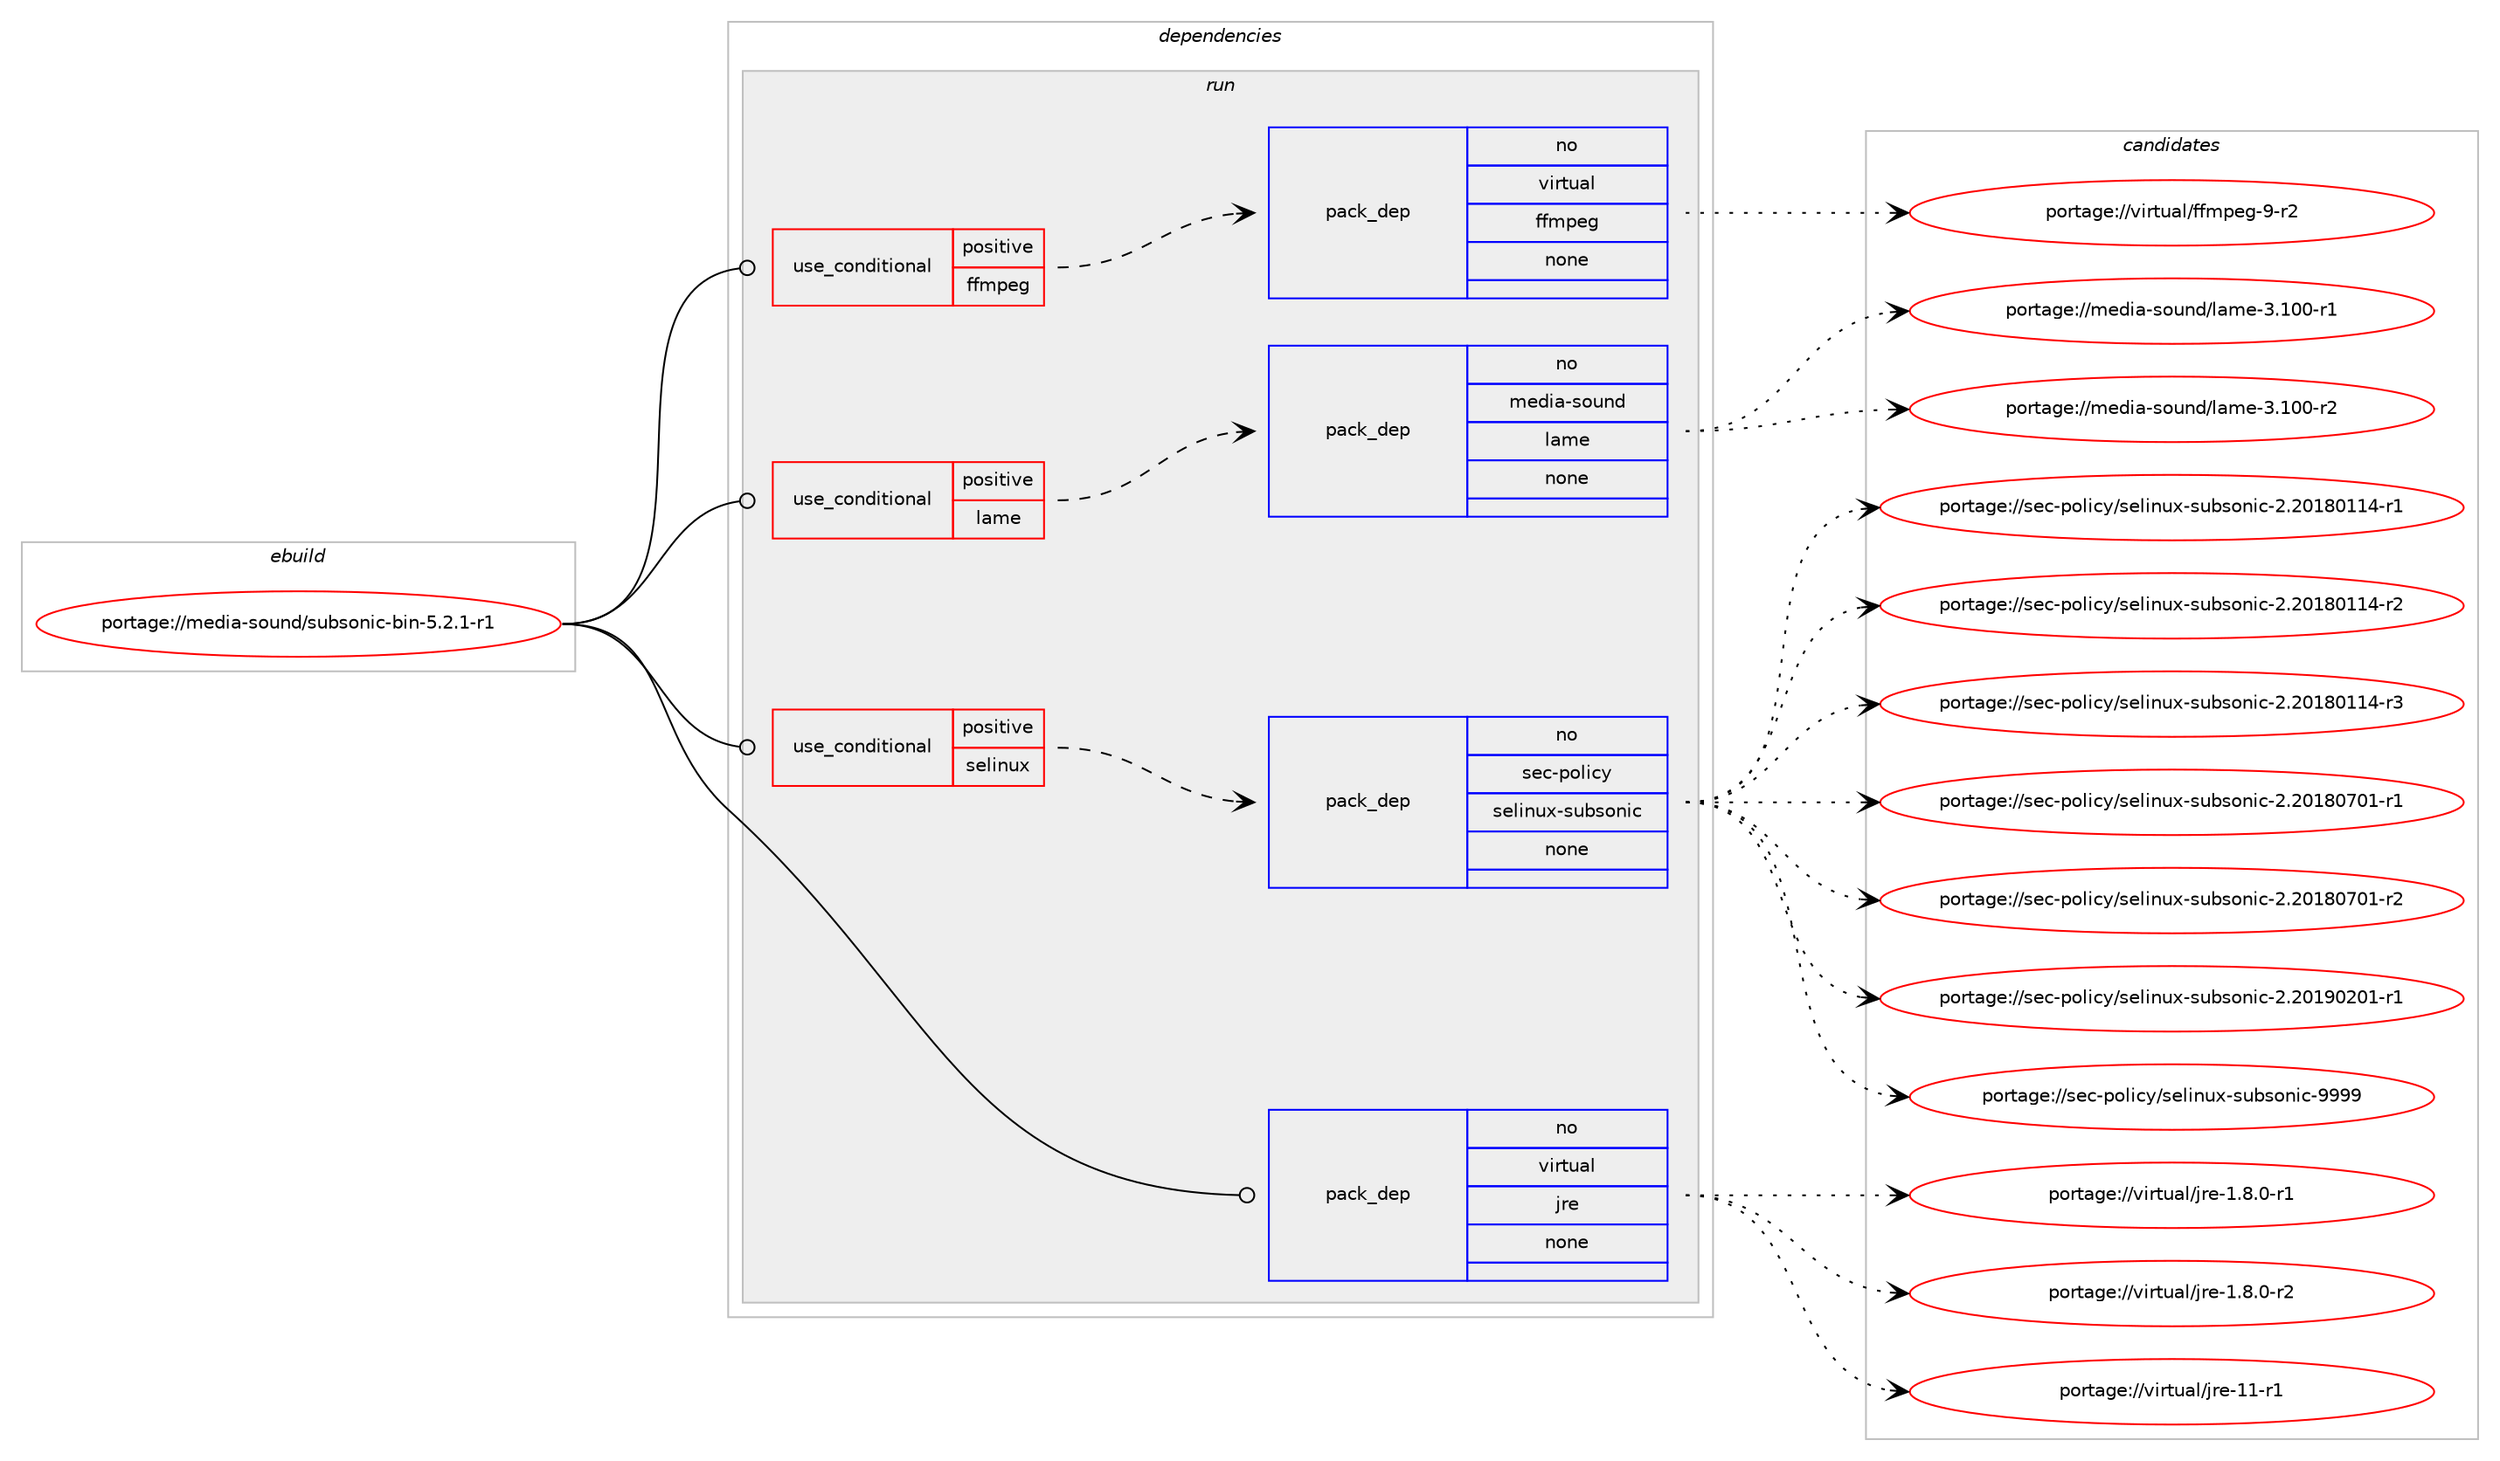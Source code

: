 digraph prolog {

# *************
# Graph options
# *************

newrank=true;
concentrate=true;
compound=true;
graph [rankdir=LR,fontname=Helvetica,fontsize=10,ranksep=1.5];#, ranksep=2.5, nodesep=0.2];
edge  [arrowhead=vee];
node  [fontname=Helvetica,fontsize=10];

# **********
# The ebuild
# **********

subgraph cluster_leftcol {
color=gray;
rank=same;
label=<<i>ebuild</i>>;
id [label="portage://media-sound/subsonic-bin-5.2.1-r1", color=red, width=4, href="../media-sound/subsonic-bin-5.2.1-r1.svg"];
}

# ****************
# The dependencies
# ****************

subgraph cluster_midcol {
color=gray;
label=<<i>dependencies</i>>;
subgraph cluster_compile {
fillcolor="#eeeeee";
style=filled;
label=<<i>compile</i>>;
}
subgraph cluster_compileandrun {
fillcolor="#eeeeee";
style=filled;
label=<<i>compile and run</i>>;
}
subgraph cluster_run {
fillcolor="#eeeeee";
style=filled;
label=<<i>run</i>>;
subgraph cond83640 {
dependency336697 [label=<<TABLE BORDER="0" CELLBORDER="1" CELLSPACING="0" CELLPADDING="4"><TR><TD ROWSPAN="3" CELLPADDING="10">use_conditional</TD></TR><TR><TD>positive</TD></TR><TR><TD>ffmpeg</TD></TR></TABLE>>, shape=none, color=red];
subgraph pack247524 {
dependency336698 [label=<<TABLE BORDER="0" CELLBORDER="1" CELLSPACING="0" CELLPADDING="4" WIDTH="220"><TR><TD ROWSPAN="6" CELLPADDING="30">pack_dep</TD></TR><TR><TD WIDTH="110">no</TD></TR><TR><TD>virtual</TD></TR><TR><TD>ffmpeg</TD></TR><TR><TD>none</TD></TR><TR><TD></TD></TR></TABLE>>, shape=none, color=blue];
}
dependency336697:e -> dependency336698:w [weight=20,style="dashed",arrowhead="vee"];
}
id:e -> dependency336697:w [weight=20,style="solid",arrowhead="odot"];
subgraph cond83641 {
dependency336699 [label=<<TABLE BORDER="0" CELLBORDER="1" CELLSPACING="0" CELLPADDING="4"><TR><TD ROWSPAN="3" CELLPADDING="10">use_conditional</TD></TR><TR><TD>positive</TD></TR><TR><TD>lame</TD></TR></TABLE>>, shape=none, color=red];
subgraph pack247525 {
dependency336700 [label=<<TABLE BORDER="0" CELLBORDER="1" CELLSPACING="0" CELLPADDING="4" WIDTH="220"><TR><TD ROWSPAN="6" CELLPADDING="30">pack_dep</TD></TR><TR><TD WIDTH="110">no</TD></TR><TR><TD>media-sound</TD></TR><TR><TD>lame</TD></TR><TR><TD>none</TD></TR><TR><TD></TD></TR></TABLE>>, shape=none, color=blue];
}
dependency336699:e -> dependency336700:w [weight=20,style="dashed",arrowhead="vee"];
}
id:e -> dependency336699:w [weight=20,style="solid",arrowhead="odot"];
subgraph cond83642 {
dependency336701 [label=<<TABLE BORDER="0" CELLBORDER="1" CELLSPACING="0" CELLPADDING="4"><TR><TD ROWSPAN="3" CELLPADDING="10">use_conditional</TD></TR><TR><TD>positive</TD></TR><TR><TD>selinux</TD></TR></TABLE>>, shape=none, color=red];
subgraph pack247526 {
dependency336702 [label=<<TABLE BORDER="0" CELLBORDER="1" CELLSPACING="0" CELLPADDING="4" WIDTH="220"><TR><TD ROWSPAN="6" CELLPADDING="30">pack_dep</TD></TR><TR><TD WIDTH="110">no</TD></TR><TR><TD>sec-policy</TD></TR><TR><TD>selinux-subsonic</TD></TR><TR><TD>none</TD></TR><TR><TD></TD></TR></TABLE>>, shape=none, color=blue];
}
dependency336701:e -> dependency336702:w [weight=20,style="dashed",arrowhead="vee"];
}
id:e -> dependency336701:w [weight=20,style="solid",arrowhead="odot"];
subgraph pack247527 {
dependency336703 [label=<<TABLE BORDER="0" CELLBORDER="1" CELLSPACING="0" CELLPADDING="4" WIDTH="220"><TR><TD ROWSPAN="6" CELLPADDING="30">pack_dep</TD></TR><TR><TD WIDTH="110">no</TD></TR><TR><TD>virtual</TD></TR><TR><TD>jre</TD></TR><TR><TD>none</TD></TR><TR><TD></TD></TR></TABLE>>, shape=none, color=blue];
}
id:e -> dependency336703:w [weight=20,style="solid",arrowhead="odot"];
}
}

# **************
# The candidates
# **************

subgraph cluster_choices {
rank=same;
color=gray;
label=<<i>candidates</i>>;

subgraph choice247524 {
color=black;
nodesep=1;
choiceportage118105114116117971084710210210911210110345574511450 [label="portage://virtual/ffmpeg-9-r2", color=red, width=4,href="../virtual/ffmpeg-9-r2.svg"];
dependency336698:e -> choiceportage118105114116117971084710210210911210110345574511450:w [style=dotted,weight="100"];
}
subgraph choice247525 {
color=black;
nodesep=1;
choiceportage109101100105974511511111711010047108971091014551464948484511449 [label="portage://media-sound/lame-3.100-r1", color=red, width=4,href="../media-sound/lame-3.100-r1.svg"];
choiceportage109101100105974511511111711010047108971091014551464948484511450 [label="portage://media-sound/lame-3.100-r2", color=red, width=4,href="../media-sound/lame-3.100-r2.svg"];
dependency336700:e -> choiceportage109101100105974511511111711010047108971091014551464948484511449:w [style=dotted,weight="100"];
dependency336700:e -> choiceportage109101100105974511511111711010047108971091014551464948484511450:w [style=dotted,weight="100"];
}
subgraph choice247526 {
color=black;
nodesep=1;
choiceportage1151019945112111108105991214711510110810511011712045115117981151111101059945504650484956484949524511449 [label="portage://sec-policy/selinux-subsonic-2.20180114-r1", color=red, width=4,href="../sec-policy/selinux-subsonic-2.20180114-r1.svg"];
choiceportage1151019945112111108105991214711510110810511011712045115117981151111101059945504650484956484949524511450 [label="portage://sec-policy/selinux-subsonic-2.20180114-r2", color=red, width=4,href="../sec-policy/selinux-subsonic-2.20180114-r2.svg"];
choiceportage1151019945112111108105991214711510110810511011712045115117981151111101059945504650484956484949524511451 [label="portage://sec-policy/selinux-subsonic-2.20180114-r3", color=red, width=4,href="../sec-policy/selinux-subsonic-2.20180114-r3.svg"];
choiceportage1151019945112111108105991214711510110810511011712045115117981151111101059945504650484956485548494511449 [label="portage://sec-policy/selinux-subsonic-2.20180701-r1", color=red, width=4,href="../sec-policy/selinux-subsonic-2.20180701-r1.svg"];
choiceportage1151019945112111108105991214711510110810511011712045115117981151111101059945504650484956485548494511450 [label="portage://sec-policy/selinux-subsonic-2.20180701-r2", color=red, width=4,href="../sec-policy/selinux-subsonic-2.20180701-r2.svg"];
choiceportage1151019945112111108105991214711510110810511011712045115117981151111101059945504650484957485048494511449 [label="portage://sec-policy/selinux-subsonic-2.20190201-r1", color=red, width=4,href="../sec-policy/selinux-subsonic-2.20190201-r1.svg"];
choiceportage115101994511211110810599121471151011081051101171204511511798115111110105994557575757 [label="portage://sec-policy/selinux-subsonic-9999", color=red, width=4,href="../sec-policy/selinux-subsonic-9999.svg"];
dependency336702:e -> choiceportage1151019945112111108105991214711510110810511011712045115117981151111101059945504650484956484949524511449:w [style=dotted,weight="100"];
dependency336702:e -> choiceportage1151019945112111108105991214711510110810511011712045115117981151111101059945504650484956484949524511450:w [style=dotted,weight="100"];
dependency336702:e -> choiceportage1151019945112111108105991214711510110810511011712045115117981151111101059945504650484956484949524511451:w [style=dotted,weight="100"];
dependency336702:e -> choiceportage1151019945112111108105991214711510110810511011712045115117981151111101059945504650484956485548494511449:w [style=dotted,weight="100"];
dependency336702:e -> choiceportage1151019945112111108105991214711510110810511011712045115117981151111101059945504650484956485548494511450:w [style=dotted,weight="100"];
dependency336702:e -> choiceportage1151019945112111108105991214711510110810511011712045115117981151111101059945504650484957485048494511449:w [style=dotted,weight="100"];
dependency336702:e -> choiceportage115101994511211110810599121471151011081051101171204511511798115111110105994557575757:w [style=dotted,weight="100"];
}
subgraph choice247527 {
color=black;
nodesep=1;
choiceportage11810511411611797108471061141014549465646484511449 [label="portage://virtual/jre-1.8.0-r1", color=red, width=4,href="../virtual/jre-1.8.0-r1.svg"];
choiceportage11810511411611797108471061141014549465646484511450 [label="portage://virtual/jre-1.8.0-r2", color=red, width=4,href="../virtual/jre-1.8.0-r2.svg"];
choiceportage11810511411611797108471061141014549494511449 [label="portage://virtual/jre-11-r1", color=red, width=4,href="../virtual/jre-11-r1.svg"];
dependency336703:e -> choiceportage11810511411611797108471061141014549465646484511449:w [style=dotted,weight="100"];
dependency336703:e -> choiceportage11810511411611797108471061141014549465646484511450:w [style=dotted,weight="100"];
dependency336703:e -> choiceportage11810511411611797108471061141014549494511449:w [style=dotted,weight="100"];
}
}

}
